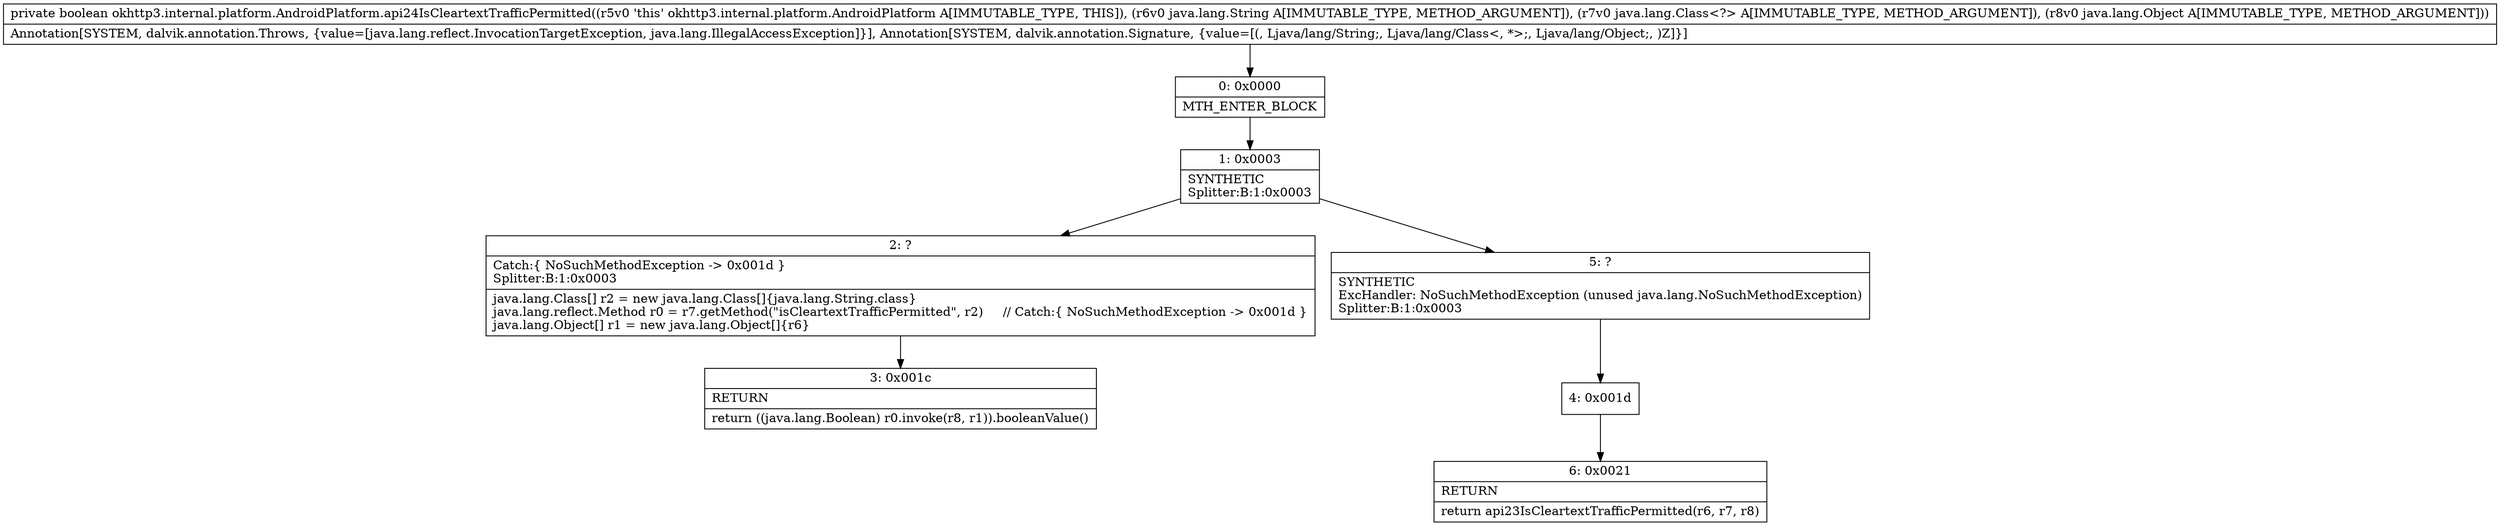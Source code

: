 digraph "CFG forokhttp3.internal.platform.AndroidPlatform.api24IsCleartextTrafficPermitted(Ljava\/lang\/String;Ljava\/lang\/Class;Ljava\/lang\/Object;)Z" {
Node_0 [shape=record,label="{0\:\ 0x0000|MTH_ENTER_BLOCK\l}"];
Node_1 [shape=record,label="{1\:\ 0x0003|SYNTHETIC\lSplitter:B:1:0x0003\l}"];
Node_2 [shape=record,label="{2\:\ ?|Catch:\{ NoSuchMethodException \-\> 0x001d \}\lSplitter:B:1:0x0003\l|java.lang.Class[] r2 = new java.lang.Class[]\{java.lang.String.class\}\ljava.lang.reflect.Method r0 = r7.getMethod(\"isCleartextTrafficPermitted\", r2)     \/\/ Catch:\{ NoSuchMethodException \-\> 0x001d \}\ljava.lang.Object[] r1 = new java.lang.Object[]\{r6\}\l}"];
Node_3 [shape=record,label="{3\:\ 0x001c|RETURN\l|return ((java.lang.Boolean) r0.invoke(r8, r1)).booleanValue()\l}"];
Node_4 [shape=record,label="{4\:\ 0x001d}"];
Node_5 [shape=record,label="{5\:\ ?|SYNTHETIC\lExcHandler: NoSuchMethodException (unused java.lang.NoSuchMethodException)\lSplitter:B:1:0x0003\l}"];
Node_6 [shape=record,label="{6\:\ 0x0021|RETURN\l|return api23IsCleartextTrafficPermitted(r6, r7, r8)\l}"];
MethodNode[shape=record,label="{private boolean okhttp3.internal.platform.AndroidPlatform.api24IsCleartextTrafficPermitted((r5v0 'this' okhttp3.internal.platform.AndroidPlatform A[IMMUTABLE_TYPE, THIS]), (r6v0 java.lang.String A[IMMUTABLE_TYPE, METHOD_ARGUMENT]), (r7v0 java.lang.Class\<?\> A[IMMUTABLE_TYPE, METHOD_ARGUMENT]), (r8v0 java.lang.Object A[IMMUTABLE_TYPE, METHOD_ARGUMENT]))  | Annotation[SYSTEM, dalvik.annotation.Throws, \{value=[java.lang.reflect.InvocationTargetException, java.lang.IllegalAccessException]\}], Annotation[SYSTEM, dalvik.annotation.Signature, \{value=[(, Ljava\/lang\/String;, Ljava\/lang\/Class\<, *\>;, Ljava\/lang\/Object;, )Z]\}]\l}"];
MethodNode -> Node_0;
Node_0 -> Node_1;
Node_1 -> Node_2;
Node_1 -> Node_5;
Node_2 -> Node_3;
Node_4 -> Node_6;
Node_5 -> Node_4;
}

